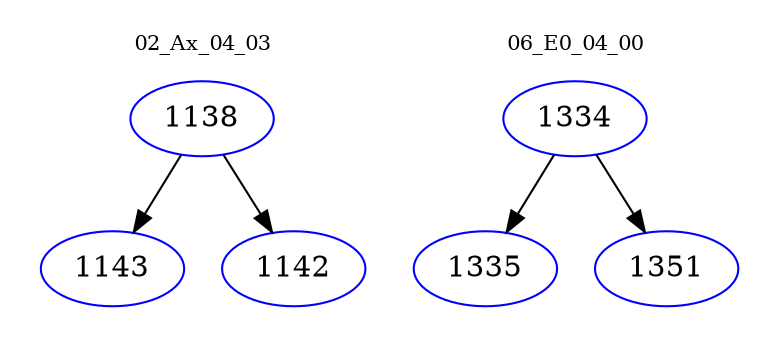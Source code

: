 digraph{
subgraph cluster_0 {
color = white
label = "02_Ax_04_03";
fontsize=10;
T0_1138 [label="1138", color="blue"]
T0_1138 -> T0_1143 [color="black"]
T0_1143 [label="1143", color="blue"]
T0_1138 -> T0_1142 [color="black"]
T0_1142 [label="1142", color="blue"]
}
subgraph cluster_1 {
color = white
label = "06_E0_04_00";
fontsize=10;
T1_1334 [label="1334", color="blue"]
T1_1334 -> T1_1335 [color="black"]
T1_1335 [label="1335", color="blue"]
T1_1334 -> T1_1351 [color="black"]
T1_1351 [label="1351", color="blue"]
}
}
